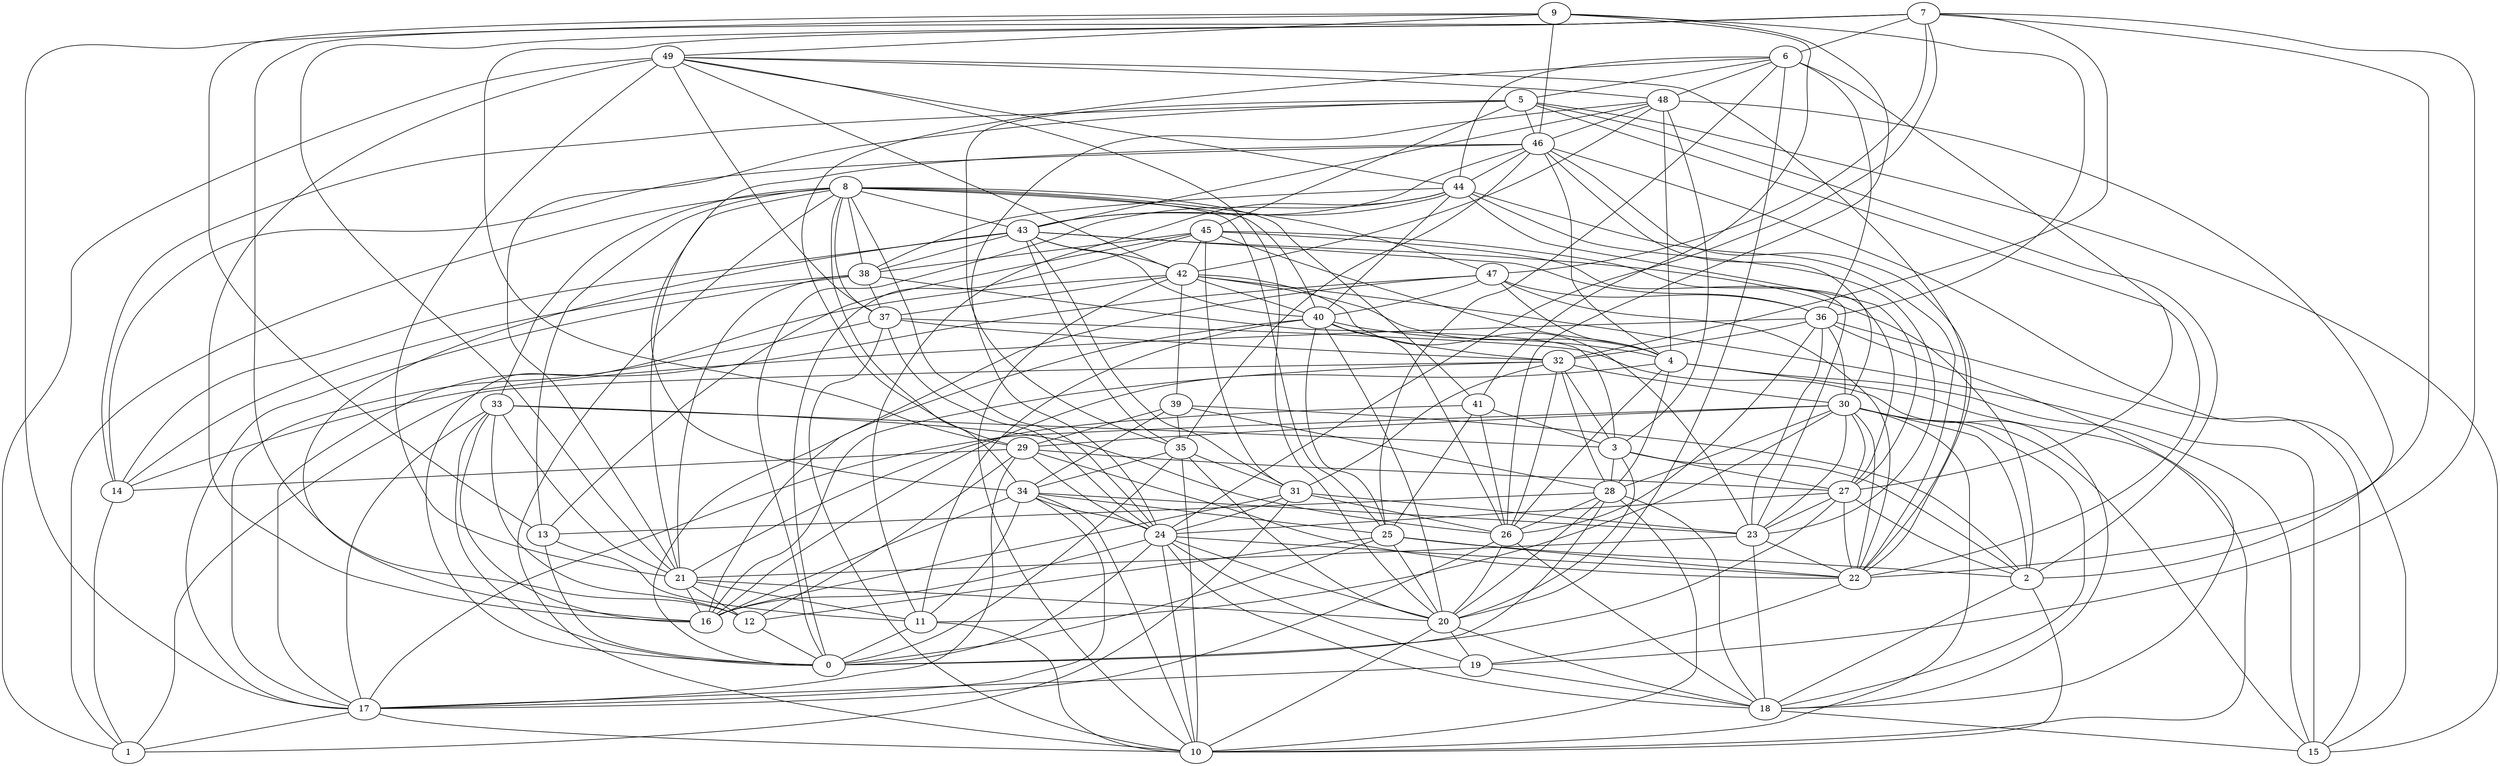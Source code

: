 digraph GG_graph {

subgraph G_graph {
edge [color = black]
"20" -> "18" [dir = none]
"37" -> "32" [dir = none]
"37" -> "17" [dir = none]
"5" -> "15" [dir = none]
"5" -> "2" [dir = none]
"5" -> "22" [dir = none]
"9" -> "41" [dir = none]
"9" -> "13" [dir = none]
"9" -> "26" [dir = none]
"13" -> "0" [dir = none]
"22" -> "19" [dir = none]
"28" -> "0" [dir = none]
"28" -> "26" [dir = none]
"41" -> "26" [dir = none]
"41" -> "25" [dir = none]
"41" -> "3" [dir = none]
"19" -> "17" [dir = none]
"26" -> "20" [dir = none]
"26" -> "17" [dir = none]
"32" -> "16" [dir = none]
"32" -> "1" [dir = none]
"32" -> "28" [dir = none]
"46" -> "43" [dir = none]
"46" -> "15" [dir = none]
"46" -> "22" [dir = none]
"46" -> "14" [dir = none]
"46" -> "34" [dir = none]
"46" -> "44" [dir = none]
"29" -> "27" [dir = none]
"29" -> "17" [dir = none]
"29" -> "22" [dir = none]
"29" -> "24" [dir = none]
"29" -> "12" [dir = none]
"29" -> "14" [dir = none]
"7" -> "29" [dir = none]
"7" -> "24" [dir = none]
"7" -> "19" [dir = none]
"7" -> "2" [dir = none]
"7" -> "32" [dir = none]
"7" -> "47" [dir = none]
"24" -> "18" [dir = none]
"24" -> "20" [dir = none]
"24" -> "0" [dir = none]
"24" -> "22" [dir = none]
"4" -> "16" [dir = none]
"4" -> "10" [dir = none]
"4" -> "15" [dir = none]
"42" -> "39" [dir = none]
"42" -> "40" [dir = none]
"42" -> "0" [dir = none]
"42" -> "15" [dir = none]
"49" -> "1" [dir = none]
"49" -> "21" [dir = none]
"49" -> "22" [dir = none]
"49" -> "44" [dir = none]
"49" -> "48" [dir = none]
"25" -> "2" [dir = none]
"25" -> "22" [dir = none]
"25" -> "12" [dir = none]
"25" -> "20" [dir = none]
"2" -> "18" [dir = none]
"43" -> "16" [dir = none]
"43" -> "31" [dir = none]
"43" -> "35" [dir = none]
"43" -> "2" [dir = none]
"43" -> "42" [dir = none]
"21" -> "12" [dir = none]
"21" -> "11" [dir = none]
"23" -> "18" [dir = none]
"47" -> "4" [dir = none]
"47" -> "36" [dir = none]
"47" -> "22" [dir = none]
"47" -> "17" [dir = none]
"47" -> "40" [dir = none]
"36" -> "23" [dir = none]
"36" -> "15" [dir = none]
"36" -> "26" [dir = none]
"17" -> "10" [dir = none]
"40" -> "26" [dir = none]
"40" -> "0" [dir = none]
"40" -> "25" [dir = none]
"48" -> "22" [dir = none]
"48" -> "3" [dir = none]
"48" -> "42" [dir = none]
"48" -> "4" [dir = none]
"48" -> "43" [dir = none]
"48" -> "24" [dir = none]
"31" -> "23" [dir = none]
"31" -> "1" [dir = none]
"45" -> "31" [dir = none]
"45" -> "38" [dir = none]
"45" -> "23" [dir = none]
"45" -> "0" [dir = none]
"45" -> "13" [dir = none]
"6" -> "5" [dir = none]
"6" -> "25" [dir = none]
"6" -> "29" [dir = none]
"6" -> "48" [dir = none]
"6" -> "27" [dir = none]
"3" -> "27" [dir = none]
"3" -> "28" [dir = none]
"3" -> "2" [dir = none]
"30" -> "11" [dir = none]
"30" -> "17" [dir = none]
"30" -> "28" [dir = none]
"30" -> "27" [dir = none]
"30" -> "2" [dir = none]
"30" -> "22" [dir = none]
"30" -> "23" [dir = none]
"30" -> "15" [dir = none]
"30" -> "29" [dir = none]
"27" -> "0" [dir = none]
"27" -> "24" [dir = none]
"27" -> "2" [dir = none]
"27" -> "23" [dir = none]
"35" -> "10" [dir = none]
"35" -> "34" [dir = none]
"11" -> "0" [dir = none]
"39" -> "29" [dir = none]
"39" -> "2" [dir = none]
"39" -> "35" [dir = none]
"34" -> "16" [dir = none]
"34" -> "23" [dir = none]
"34" -> "24" [dir = none]
"34" -> "11" [dir = none]
"34" -> "10" [dir = none]
"33" -> "26" [dir = none]
"33" -> "16" [dir = none]
"33" -> "12" [dir = none]
"44" -> "23" [dir = none]
"44" -> "11" [dir = none]
"44" -> "38" [dir = none]
"44" -> "43" [dir = none]
"44" -> "27" [dir = none]
"8" -> "13" [dir = none]
"8" -> "24" [dir = none]
"8" -> "38" [dir = none]
"8" -> "33" [dir = none]
"8" -> "1" [dir = none]
"8" -> "47" [dir = none]
"8" -> "43" [dir = none]
"8" -> "34" [dir = none]
"38" -> "14" [dir = none]
"38" -> "17" [dir = none]
"38" -> "3" [dir = none]
"38" -> "37" [dir = none]
"38" -> "21" [dir = none]
"45" -> "27" [dir = none]
"33" -> "21" [dir = none]
"3" -> "20" [dir = none]
"32" -> "31" [dir = none]
"35" -> "31" [dir = none]
"35" -> "20" [dir = none]
"8" -> "37" [dir = none]
"9" -> "49" [dir = none]
"34" -> "17" [dir = none]
"17" -> "1" [dir = none]
"48" -> "46" [dir = none]
"24" -> "16" [dir = none]
"42" -> "37" [dir = none]
"40" -> "11" [dir = none]
"24" -> "10" [dir = none]
"20" -> "10" [dir = none]
"44" -> "0" [dir = none]
"8" -> "41" [dir = none]
"40" -> "4" [dir = none]
"8" -> "10" [dir = none]
"26" -> "18" [dir = none]
"36" -> "32" [dir = none]
"7" -> "12" [dir = none]
"42" -> "10" [dir = none]
"4" -> "28" [dir = none]
"49" -> "16" [dir = none]
"30" -> "10" [dir = none]
"32" -> "30" [dir = none]
"39" -> "34" [dir = none]
"32" -> "3" [dir = none]
"12" -> "0" [dir = none]
"9" -> "46" [dir = none]
"9" -> "17" [dir = none]
"36" -> "30" [dir = none]
"33" -> "0" [dir = none]
"5" -> "45" [dir = none]
"21" -> "20" [dir = none]
"49" -> "37" [dir = none]
"24" -> "19" [dir = none]
"40" -> "32" [dir = none]
"47" -> "16" [dir = none]
"42" -> "4" [dir = none]
"44" -> "22" [dir = none]
"5" -> "35" [dir = none]
"43" -> "14" [dir = none]
"21" -> "16" [dir = none]
"43" -> "38" [dir = none]
"32" -> "26" [dir = none]
"45" -> "42" [dir = none]
"31" -> "16" [dir = none]
"20" -> "19" [dir = none]
"8" -> "21" [dir = none]
"34" -> "25" [dir = none]
"33" -> "17" [dir = none]
"7" -> "6" [dir = none]
"8" -> "40" [dir = none]
"6" -> "36" [dir = none]
"6" -> "44" [dir = none]
"35" -> "0" [dir = none]
"37" -> "10" [dir = none]
"6" -> "20" [dir = none]
"2" -> "10" [dir = none]
"49" -> "42" [dir = none]
"28" -> "20" [dir = none]
"13" -> "11" [dir = none]
"25" -> "0" [dir = none]
"19" -> "18" [dir = none]
"42" -> "23" [dir = none]
"37" -> "24" [dir = none]
"39" -> "28" [dir = none]
"46" -> "35" [dir = none]
"4" -> "26" [dir = none]
"33" -> "3" [dir = none]
"36" -> "14" [dir = none]
"7" -> "21" [dir = none]
"27" -> "22" [dir = none]
"18" -> "15" [dir = none]
"45" -> "4" [dir = none]
"14" -> "1" [dir = none]
"40" -> "20" [dir = none]
"43" -> "40" [dir = none]
"28" -> "10" [dir = none]
"43" -> "36" [dir = none]
"30" -> "18" [dir = none]
"46" -> "4" [dir = none]
"46" -> "30" [dir = none]
"31" -> "24" [dir = none]
"28" -> "13" [dir = none]
"49" -> "20" [dir = none]
"11" -> "10" [dir = none]
"44" -> "40" [dir = none]
"28" -> "18" [dir = none]
"5" -> "46" [dir = none]
"5" -> "21" [dir = none]
"37" -> "18" [dir = none]
"5" -> "14" [dir = none]
"8" -> "25" [dir = none]
"36" -> "18" [dir = none]
"23" -> "21" [dir = none]
"9" -> "36" [dir = none]
"41" -> "21" [dir = none]
"31" -> "26" [dir = none]
"23" -> "22" [dir = none]
}

}
